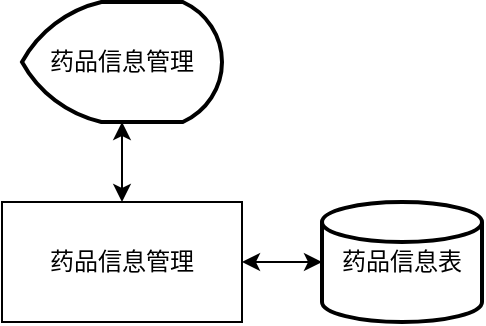 <mxfile version="24.2.5" type="device" pages="4">
  <diagram id="fKWVHDQzzMQ0KdrvRlTk" name="药品查询">
    <mxGraphModel dx="954" dy="566" grid="1" gridSize="10" guides="1" tooltips="1" connect="1" arrows="1" fold="1" page="1" pageScale="1" pageWidth="827" pageHeight="1169" math="0" shadow="0">
      <root>
        <mxCell id="0" />
        <mxCell id="1" parent="0" />
        <mxCell id="HdcNPLsKrbdaQJVmTOFk-3" style="edgeStyle=orthogonalEdgeStyle;rounded=0;orthogonalLoop=1;jettySize=auto;html=1;exitX=0.5;exitY=1;exitDx=0;exitDy=0;exitPerimeter=0;entryX=0.5;entryY=0;entryDx=0;entryDy=0;startArrow=classic;startFill=1;" parent="1" source="HdcNPLsKrbdaQJVmTOFk-1" target="HdcNPLsKrbdaQJVmTOFk-2" edge="1">
          <mxGeometry relative="1" as="geometry" />
        </mxCell>
        <mxCell id="HdcNPLsKrbdaQJVmTOFk-1" value="药品信息管理" style="strokeWidth=2;html=1;shape=mxgraph.flowchart.display;whiteSpace=wrap;" parent="1" vertex="1">
          <mxGeometry x="190" y="100" width="100" height="60" as="geometry" />
        </mxCell>
        <mxCell id="HdcNPLsKrbdaQJVmTOFk-5" style="edgeStyle=orthogonalEdgeStyle;rounded=0;orthogonalLoop=1;jettySize=auto;html=1;exitX=1;exitY=0.5;exitDx=0;exitDy=0;startArrow=classic;startFill=1;" parent="1" source="HdcNPLsKrbdaQJVmTOFk-2" target="HdcNPLsKrbdaQJVmTOFk-4" edge="1">
          <mxGeometry relative="1" as="geometry" />
        </mxCell>
        <mxCell id="HdcNPLsKrbdaQJVmTOFk-2" value="药品信息管理" style="rounded=0;whiteSpace=wrap;html=1;" parent="1" vertex="1">
          <mxGeometry x="180" y="200" width="120" height="60" as="geometry" />
        </mxCell>
        <mxCell id="HdcNPLsKrbdaQJVmTOFk-4" value="药品信息表" style="strokeWidth=2;html=1;shape=mxgraph.flowchart.database;whiteSpace=wrap;" parent="1" vertex="1">
          <mxGeometry x="340" y="200" width="80" height="60" as="geometry" />
        </mxCell>
      </root>
    </mxGraphModel>
  </diagram>
  <diagram name="药品录入" id="Pqfd9QxileIUY8bt2epo">
    <mxGraphModel grid="1" page="1" gridSize="10" guides="1" tooltips="1" connect="1" arrows="1" fold="1" pageScale="1" pageWidth="827" pageHeight="1169" math="0" shadow="0">
      <root>
        <mxCell id="0" />
        <mxCell id="1" parent="0" />
        <mxCell id="7d_iXgrPsq1WFohQaCq6-7" style="edgeStyle=orthogonalEdgeStyle;rounded=0;orthogonalLoop=1;jettySize=auto;html=1;exitX=0.5;exitY=1;exitDx=0;exitDy=0;exitPerimeter=0;entryX=0.5;entryY=0;entryDx=0;entryDy=0;" edge="1" parent="1" source="7d_iXgrPsq1WFohQaCq6-2" target="7d_iXgrPsq1WFohQaCq6-5">
          <mxGeometry relative="1" as="geometry" />
        </mxCell>
        <mxCell id="7d_iXgrPsq1WFohQaCq6-2" value="药品信息录入" style="strokeWidth=2;html=1;shape=mxgraph.flowchart.display;whiteSpace=wrap;" vertex="1" parent="1">
          <mxGeometry x="190" y="180" width="100" height="60" as="geometry" />
        </mxCell>
        <mxCell id="7d_iXgrPsq1WFohQaCq6-4" value="药品信息表" style="strokeWidth=2;html=1;shape=mxgraph.flowchart.database;whiteSpace=wrap;" vertex="1" parent="1">
          <mxGeometry x="340" y="280" width="80" height="60" as="geometry" />
        </mxCell>
        <mxCell id="7d_iXgrPsq1WFohQaCq6-6" style="edgeStyle=orthogonalEdgeStyle;rounded=0;orthogonalLoop=1;jettySize=auto;html=1;exitX=1;exitY=0.5;exitDx=0;exitDy=0;startArrow=classic;startFill=1;" edge="1" parent="1" source="7d_iXgrPsq1WFohQaCq6-5" target="7d_iXgrPsq1WFohQaCq6-4">
          <mxGeometry relative="1" as="geometry" />
        </mxCell>
        <mxCell id="7d_iXgrPsq1WFohQaCq6-5" value="药品信息录入程序" style="rounded=0;whiteSpace=wrap;html=1;" vertex="1" parent="1">
          <mxGeometry x="180" y="280" width="120" height="60" as="geometry" />
        </mxCell>
        <mxCell id="7d_iXgrPsq1WFohQaCq6-8" value="结束" style="strokeWidth=2;html=1;shape=mxgraph.flowchart.terminator;whiteSpace=wrap;" vertex="1" parent="1">
          <mxGeometry x="190" y="480" width="100" height="60" as="geometry" />
        </mxCell>
        <mxCell id="7d_iXgrPsq1WFohQaCq6-9" style="edgeStyle=orthogonalEdgeStyle;rounded=0;orthogonalLoop=1;jettySize=auto;html=1;exitX=0.5;exitY=1;exitDx=0;exitDy=0;entryX=0.5;entryY=0;entryDx=0;entryDy=0;entryPerimeter=0;" edge="1" parent="1" source="V52AUO58v3xbYSv-VtMQ-1" target="7d_iXgrPsq1WFohQaCq6-8">
          <mxGeometry relative="1" as="geometry" />
        </mxCell>
        <mxCell id="V52AUO58v3xbYSv-VtMQ-2" value="" style="edgeStyle=orthogonalEdgeStyle;rounded=0;orthogonalLoop=1;jettySize=auto;html=1;exitX=0.5;exitY=1;exitDx=0;exitDy=0;entryX=0.5;entryY=0;entryDx=0;entryDy=0;entryPerimeter=0;" edge="1" parent="1" source="7d_iXgrPsq1WFohQaCq6-5" target="V52AUO58v3xbYSv-VtMQ-1">
          <mxGeometry relative="1" as="geometry">
            <mxPoint x="240" y="340" as="sourcePoint" />
            <mxPoint x="240" y="410" as="targetPoint" />
          </mxGeometry>
        </mxCell>
        <mxCell id="V52AUO58v3xbYSv-VtMQ-1" value="显示结果" style="strokeWidth=2;html=1;shape=mxgraph.flowchart.display;whiteSpace=wrap;" vertex="1" parent="1">
          <mxGeometry x="190" y="380" width="100" height="60" as="geometry" />
        </mxCell>
      </root>
    </mxGraphModel>
  </diagram>
  <diagram id="jM8Lm_iYnlT_eMdCaXTm" name="药品删除">
    <mxGraphModel grid="1" page="1" gridSize="10" guides="1" tooltips="1" connect="1" arrows="1" fold="1" pageScale="1" pageWidth="827" pageHeight="1169" math="0" shadow="0">
      <root>
        <mxCell id="0" />
        <mxCell id="1" parent="0" />
        <mxCell id="QtkxQfQ2ZA14hYNgmg3s-5" style="edgeStyle=orthogonalEdgeStyle;rounded=0;orthogonalLoop=1;jettySize=auto;html=1;exitX=0.5;exitY=1;exitDx=0;exitDy=0;exitPerimeter=0;entryX=0.5;entryY=0;entryDx=0;entryDy=0;" edge="1" parent="1" source="QtkxQfQ2ZA14hYNgmg3s-1" target="QtkxQfQ2ZA14hYNgmg3s-2">
          <mxGeometry relative="1" as="geometry" />
        </mxCell>
        <mxCell id="QtkxQfQ2ZA14hYNgmg3s-1" value="药品信息删除" style="strokeWidth=2;html=1;shape=mxgraph.flowchart.display;whiteSpace=wrap;" vertex="1" parent="1">
          <mxGeometry x="180" y="100" width="100" height="60" as="geometry" />
        </mxCell>
        <mxCell id="QtkxQfQ2ZA14hYNgmg3s-6" style="edgeStyle=orthogonalEdgeStyle;rounded=0;orthogonalLoop=1;jettySize=auto;html=1;exitX=0.5;exitY=1;exitDx=0;exitDy=0;entryX=0.5;entryY=0;entryDx=0;entryDy=0;entryPerimeter=0;" edge="1" parent="1" source="QtkxQfQ2ZA14hYNgmg3s-2" target="QtkxQfQ2ZA14hYNgmg3s-8">
          <mxGeometry relative="1" as="geometry">
            <mxPoint x="230" y="340" as="targetPoint" />
          </mxGeometry>
        </mxCell>
        <mxCell id="QtkxQfQ2ZA14hYNgmg3s-2" value="药品信息查询程序" style="rounded=0;whiteSpace=wrap;html=1;" vertex="1" parent="1">
          <mxGeometry x="170" y="200" width="120" height="60" as="geometry" />
        </mxCell>
        <mxCell id="QtkxQfQ2ZA14hYNgmg3s-4" style="edgeStyle=orthogonalEdgeStyle;rounded=0;orthogonalLoop=1;jettySize=auto;html=1;exitX=0;exitY=0.5;exitDx=0;exitDy=0;exitPerimeter=0;entryX=1;entryY=0.5;entryDx=0;entryDy=0;startArrow=classic;startFill=1;" edge="1" parent="1" source="QtkxQfQ2ZA14hYNgmg3s-3" target="QtkxQfQ2ZA14hYNgmg3s-2">
          <mxGeometry relative="1" as="geometry" />
        </mxCell>
        <mxCell id="QtkxQfQ2ZA14hYNgmg3s-3" value="药品信息表" style="strokeWidth=2;html=1;shape=mxgraph.flowchart.database;whiteSpace=wrap;" vertex="1" parent="1">
          <mxGeometry x="330" y="200" width="76" height="60" as="geometry" />
        </mxCell>
        <mxCell id="QtkxQfQ2ZA14hYNgmg3s-9" style="edgeStyle=orthogonalEdgeStyle;rounded=0;orthogonalLoop=1;jettySize=auto;html=1;exitX=0.5;exitY=1;exitDx=0;exitDy=0;exitPerimeter=0;entryX=0.5;entryY=0;entryDx=0;entryDy=0;" edge="1" parent="1" source="QtkxQfQ2ZA14hYNgmg3s-8" target="QtkxQfQ2ZA14hYNgmg3s-10">
          <mxGeometry relative="1" as="geometry">
            <mxPoint x="230" y="470" as="targetPoint" />
          </mxGeometry>
        </mxCell>
        <mxCell id="QtkxQfQ2ZA14hYNgmg3s-8" value="药品信息" style="strokeWidth=2;html=1;shape=mxgraph.flowchart.display;whiteSpace=wrap;" vertex="1" parent="1">
          <mxGeometry x="180" y="300" width="100" height="60" as="geometry" />
        </mxCell>
        <mxCell id="QtkxQfQ2ZA14hYNgmg3s-10" value="药品删除" style="rounded=0;whiteSpace=wrap;html=1;" vertex="1" parent="1">
          <mxGeometry x="170" y="400" width="120" height="60" as="geometry" />
        </mxCell>
        <mxCell id="QtkxQfQ2ZA14hYNgmg3s-11" value="显示结果" style="strokeWidth=2;html=1;shape=mxgraph.flowchart.display;whiteSpace=wrap;" vertex="1" parent="1">
          <mxGeometry x="180" y="500" width="100" height="60" as="geometry" />
        </mxCell>
        <mxCell id="QtkxQfQ2ZA14hYNgmg3s-12" style="edgeStyle=orthogonalEdgeStyle;rounded=0;orthogonalLoop=1;jettySize=auto;html=1;exitX=0.5;exitY=1;exitDx=0;exitDy=0;entryX=0.5;entryY=0;entryDx=0;entryDy=0;entryPerimeter=0;" edge="1" parent="1" source="QtkxQfQ2ZA14hYNgmg3s-10" target="QtkxQfQ2ZA14hYNgmg3s-11">
          <mxGeometry relative="1" as="geometry" />
        </mxCell>
        <mxCell id="QtkxQfQ2ZA14hYNgmg3s-13" style="edgeStyle=orthogonalEdgeStyle;rounded=0;orthogonalLoop=1;jettySize=auto;html=1;exitX=1;exitY=0.5;exitDx=0;exitDy=0;entryX=0.5;entryY=1;entryDx=0;entryDy=0;entryPerimeter=0;startArrow=classic;startFill=1;" edge="1" parent="1" source="QtkxQfQ2ZA14hYNgmg3s-10" target="QtkxQfQ2ZA14hYNgmg3s-3">
          <mxGeometry relative="1" as="geometry" />
        </mxCell>
        <mxCell id="ecGSX0yCznHZLS_jeiht-1" value="结束" style="strokeWidth=2;html=1;shape=mxgraph.flowchart.terminator;whiteSpace=wrap;" vertex="1" parent="1">
          <mxGeometry x="180" y="600" width="100" height="60" as="geometry" />
        </mxCell>
        <mxCell id="ecGSX0yCznHZLS_jeiht-2" style="edgeStyle=orthogonalEdgeStyle;rounded=0;orthogonalLoop=1;jettySize=auto;html=1;exitX=0.5;exitY=1;exitDx=0;exitDy=0;exitPerimeter=0;entryX=0.5;entryY=0;entryDx=0;entryDy=0;entryPerimeter=0;" edge="1" parent="1" source="QtkxQfQ2ZA14hYNgmg3s-11" target="ecGSX0yCznHZLS_jeiht-1">
          <mxGeometry relative="1" as="geometry" />
        </mxCell>
      </root>
    </mxGraphModel>
  </diagram>
  <diagram id="LFwAST8OmH7SbaW8UDV-" name="药品更新">
    <mxGraphModel grid="1" page="1" gridSize="10" guides="1" tooltips="1" connect="1" arrows="1" fold="1" pageScale="1" pageWidth="827" pageHeight="1169" math="0" shadow="0">
      <root>
        <mxCell id="0" />
        <mxCell id="1" parent="0" />
        <mxCell id="3mlIX3-WM-JeHkpjDPVW-1" style="edgeStyle=orthogonalEdgeStyle;rounded=0;orthogonalLoop=1;jettySize=auto;html=1;exitX=0.5;exitY=1;exitDx=0;exitDy=0;exitPerimeter=0;entryX=0.5;entryY=0;entryDx=0;entryDy=0;" edge="1" parent="1" source="3mlIX3-WM-JeHkpjDPVW-2" target="3mlIX3-WM-JeHkpjDPVW-5">
          <mxGeometry relative="1" as="geometry" />
        </mxCell>
        <mxCell id="3mlIX3-WM-JeHkpjDPVW-2" value="药品信息更新" style="strokeWidth=2;html=1;shape=mxgraph.flowchart.display;whiteSpace=wrap;" vertex="1" parent="1">
          <mxGeometry x="190" y="100" width="100" height="60" as="geometry" />
        </mxCell>
        <mxCell id="3mlIX3-WM-JeHkpjDPVW-3" style="edgeStyle=orthogonalEdgeStyle;rounded=0;orthogonalLoop=1;jettySize=auto;html=1;exitX=1;exitY=0.5;exitDx=0;exitDy=0;startArrow=classic;startFill=1;" edge="1" parent="1" source="3mlIX3-WM-JeHkpjDPVW-5" target="3mlIX3-WM-JeHkpjDPVW-6">
          <mxGeometry relative="1" as="geometry" />
        </mxCell>
        <mxCell id="3mlIX3-WM-JeHkpjDPVW-4" style="edgeStyle=orthogonalEdgeStyle;rounded=0;orthogonalLoop=1;jettySize=auto;html=1;exitX=0.5;exitY=1;exitDx=0;exitDy=0;entryX=0.5;entryY=0;entryDx=0;entryDy=0;entryPerimeter=0;" edge="1" parent="1" source="3mlIX3-WM-JeHkpjDPVW-5" target="3mlIX3-WM-JeHkpjDPVW-8">
          <mxGeometry relative="1" as="geometry">
            <mxPoint x="240" y="350" as="targetPoint" />
          </mxGeometry>
        </mxCell>
        <mxCell id="3mlIX3-WM-JeHkpjDPVW-5" value="药品信息查询" style="rounded=0;whiteSpace=wrap;html=1;" vertex="1" parent="1">
          <mxGeometry x="180" y="200" width="120" height="60" as="geometry" />
        </mxCell>
        <mxCell id="3mlIX3-WM-JeHkpjDPVW-6" value="药品信息表" style="strokeWidth=2;html=1;shape=mxgraph.flowchart.database;whiteSpace=wrap;" vertex="1" parent="1">
          <mxGeometry x="340" y="200" width="80" height="60" as="geometry" />
        </mxCell>
        <mxCell id="3mlIX3-WM-JeHkpjDPVW-7" style="edgeStyle=orthogonalEdgeStyle;rounded=0;orthogonalLoop=1;jettySize=auto;html=1;exitX=0.5;exitY=1;exitDx=0;exitDy=0;exitPerimeter=0;entryX=0.5;entryY=0;entryDx=0;entryDy=0;" edge="1" parent="1" source="3mlIX3-WM-JeHkpjDPVW-8" target="3mlIX3-WM-JeHkpjDPVW-10">
          <mxGeometry relative="1" as="geometry">
            <mxPoint x="240" y="400" as="targetPoint" />
          </mxGeometry>
        </mxCell>
        <mxCell id="3mlIX3-WM-JeHkpjDPVW-8" value="药品信息" style="strokeWidth=2;html=1;shape=mxgraph.flowchart.display;whiteSpace=wrap;" vertex="1" parent="1">
          <mxGeometry x="190" y="300" width="100" height="60" as="geometry" />
        </mxCell>
        <mxCell id="3mlIX3-WM-JeHkpjDPVW-21" style="edgeStyle=orthogonalEdgeStyle;rounded=0;orthogonalLoop=1;jettySize=auto;html=1;exitX=1;exitY=0.5;exitDx=0;exitDy=0;" edge="1" parent="1" source="3mlIX3-WM-JeHkpjDPVW-10" target="3mlIX3-WM-JeHkpjDPVW-6">
          <mxGeometry relative="1" as="geometry" />
        </mxCell>
        <mxCell id="3mlIX3-WM-JeHkpjDPVW-10" value="药品信息更新" style="rounded=0;whiteSpace=wrap;html=1;" vertex="1" parent="1">
          <mxGeometry x="180" y="400" width="120" height="60" as="geometry" />
        </mxCell>
        <mxCell id="3mlIX3-WM-JeHkpjDPVW-17" style="edgeStyle=orthogonalEdgeStyle;rounded=0;orthogonalLoop=1;jettySize=auto;html=1;exitX=0.5;exitY=1;exitDx=0;exitDy=0;exitPerimeter=0;entryX=0.5;entryY=0;entryDx=0;entryDy=0;entryPerimeter=0;" edge="1" parent="1" source="3mlIX3-WM-JeHkpjDPVW-12" target="3mlIX3-WM-JeHkpjDPVW-18">
          <mxGeometry relative="1" as="geometry">
            <mxPoint x="240" y="670" as="targetPoint" />
          </mxGeometry>
        </mxCell>
        <mxCell id="3mlIX3-WM-JeHkpjDPVW-19" value="成功" style="edgeLabel;html=1;align=center;verticalAlign=middle;resizable=0;points=[];" connectable="0" vertex="1" parent="3mlIX3-WM-JeHkpjDPVW-17">
          <mxGeometry x="-0.1" y="1" relative="1" as="geometry">
            <mxPoint as="offset" />
          </mxGeometry>
        </mxCell>
        <mxCell id="3mlIX3-WM-JeHkpjDPVW-23" style="edgeStyle=orthogonalEdgeStyle;rounded=0;orthogonalLoop=1;jettySize=auto;html=1;exitX=0;exitY=0.5;exitDx=0;exitDy=0;exitPerimeter=0;entryX=0;entryY=0.5;entryDx=0;entryDy=0;" edge="1" parent="1" source="3mlIX3-WM-JeHkpjDPVW-12" target="3mlIX3-WM-JeHkpjDPVW-10">
          <mxGeometry relative="1" as="geometry" />
        </mxCell>
        <mxCell id="3mlIX3-WM-JeHkpjDPVW-24" value="失败" style="edgeLabel;html=1;align=center;verticalAlign=middle;resizable=0;points=[];" connectable="0" vertex="1" parent="3mlIX3-WM-JeHkpjDPVW-23">
          <mxGeometry x="-0.118" relative="1" as="geometry">
            <mxPoint as="offset" />
          </mxGeometry>
        </mxCell>
        <mxCell id="3mlIX3-WM-JeHkpjDPVW-12" value="成功？" style="strokeWidth=2;html=1;shape=mxgraph.flowchart.decision;whiteSpace=wrap;" vertex="1" parent="1">
          <mxGeometry x="190" y="500" width="100" height="100" as="geometry" />
        </mxCell>
        <mxCell id="3mlIX3-WM-JeHkpjDPVW-14" style="edgeStyle=orthogonalEdgeStyle;rounded=0;orthogonalLoop=1;jettySize=auto;html=1;exitX=0.5;exitY=1;exitDx=0;exitDy=0;entryX=0.5;entryY=0;entryDx=0;entryDy=0;entryPerimeter=0;" edge="1" parent="1" source="3mlIX3-WM-JeHkpjDPVW-10" target="3mlIX3-WM-JeHkpjDPVW-12">
          <mxGeometry relative="1" as="geometry" />
        </mxCell>
        <mxCell id="3mlIX3-WM-JeHkpjDPVW-18" value="显示结果" style="strokeWidth=2;html=1;shape=mxgraph.flowchart.display;whiteSpace=wrap;" vertex="1" parent="1">
          <mxGeometry x="190" y="640" width="100" height="60" as="geometry" />
        </mxCell>
        <mxCell id="3mlIX3-WM-JeHkpjDPVW-25" value="结束" style="strokeWidth=2;html=1;shape=mxgraph.flowchart.terminator;whiteSpace=wrap;" vertex="1" parent="1">
          <mxGeometry x="190" y="740" width="100" height="60" as="geometry" />
        </mxCell>
        <mxCell id="3mlIX3-WM-JeHkpjDPVW-26" style="edgeStyle=orthogonalEdgeStyle;rounded=0;orthogonalLoop=1;jettySize=auto;html=1;exitX=0.5;exitY=1;exitDx=0;exitDy=0;exitPerimeter=0;entryX=0.5;entryY=0;entryDx=0;entryDy=0;entryPerimeter=0;" edge="1" parent="1" source="3mlIX3-WM-JeHkpjDPVW-18" target="3mlIX3-WM-JeHkpjDPVW-25">
          <mxGeometry relative="1" as="geometry" />
        </mxCell>
      </root>
    </mxGraphModel>
  </diagram>
</mxfile>
